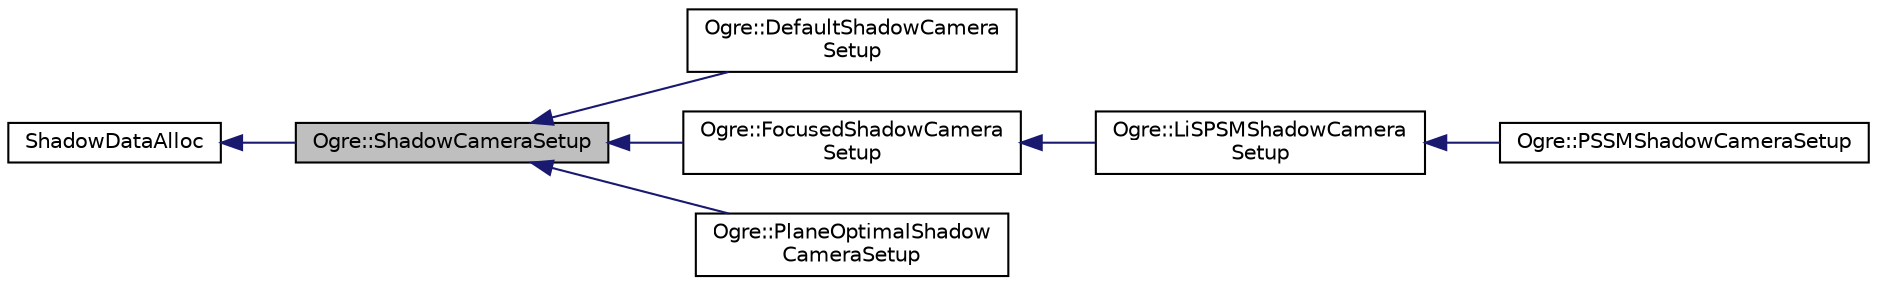 digraph "Ogre::ShadowCameraSetup"
{
  bgcolor="transparent";
  edge [fontname="Helvetica",fontsize="10",labelfontname="Helvetica",labelfontsize="10"];
  node [fontname="Helvetica",fontsize="10",shape=record];
  rankdir="LR";
  Node0 [label="Ogre::ShadowCameraSetup",height=0.2,width=0.4,color="black", fillcolor="grey75", style="filled", fontcolor="black"];
  Node1 -> Node0 [dir="back",color="midnightblue",fontsize="10",style="solid",fontname="Helvetica"];
  Node1 [label="ShadowDataAlloc",height=0.2,width=0.4,color="black",URL="$class_ogre_1_1_allocated_object.html"];
  Node0 -> Node2 [dir="back",color="midnightblue",fontsize="10",style="solid",fontname="Helvetica"];
  Node2 [label="Ogre::DefaultShadowCamera\lSetup",height=0.2,width=0.4,color="black",URL="$class_ogre_1_1_default_shadow_camera_setup.html",tooltip="Implements default shadow camera setup. "];
  Node0 -> Node3 [dir="back",color="midnightblue",fontsize="10",style="solid",fontname="Helvetica"];
  Node3 [label="Ogre::FocusedShadowCamera\lSetup",height=0.2,width=0.4,color="black",URL="$class_ogre_1_1_focused_shadow_camera_setup.html",tooltip="Implements the uniform shadow mapping algorithm in focused mode. "];
  Node3 -> Node4 [dir="back",color="midnightblue",fontsize="10",style="solid",fontname="Helvetica"];
  Node4 [label="Ogre::LiSPSMShadowCamera\lSetup",height=0.2,width=0.4,color="black",URL="$class_ogre_1_1_li_s_p_s_m_shadow_camera_setup.html",tooltip="Implements the Light Space Perspective Shadow Mapping Algorithm. "];
  Node4 -> Node5 [dir="back",color="midnightblue",fontsize="10",style="solid",fontname="Helvetica"];
  Node5 [label="Ogre::PSSMShadowCameraSetup",height=0.2,width=0.4,color="black",URL="$class_ogre_1_1_p_s_s_m_shadow_camera_setup.html",tooltip="Parallel Split Shadow Map (PSSM) shadow camera setup. "];
  Node0 -> Node6 [dir="back",color="midnightblue",fontsize="10",style="solid",fontname="Helvetica"];
  Node6 [label="Ogre::PlaneOptimalShadow\lCameraSetup",height=0.2,width=0.4,color="black",URL="$class_ogre_1_1_plane_optimal_shadow_camera_setup.html",tooltip="Implements the plane optimal shadow camera algorithm. "];
}
